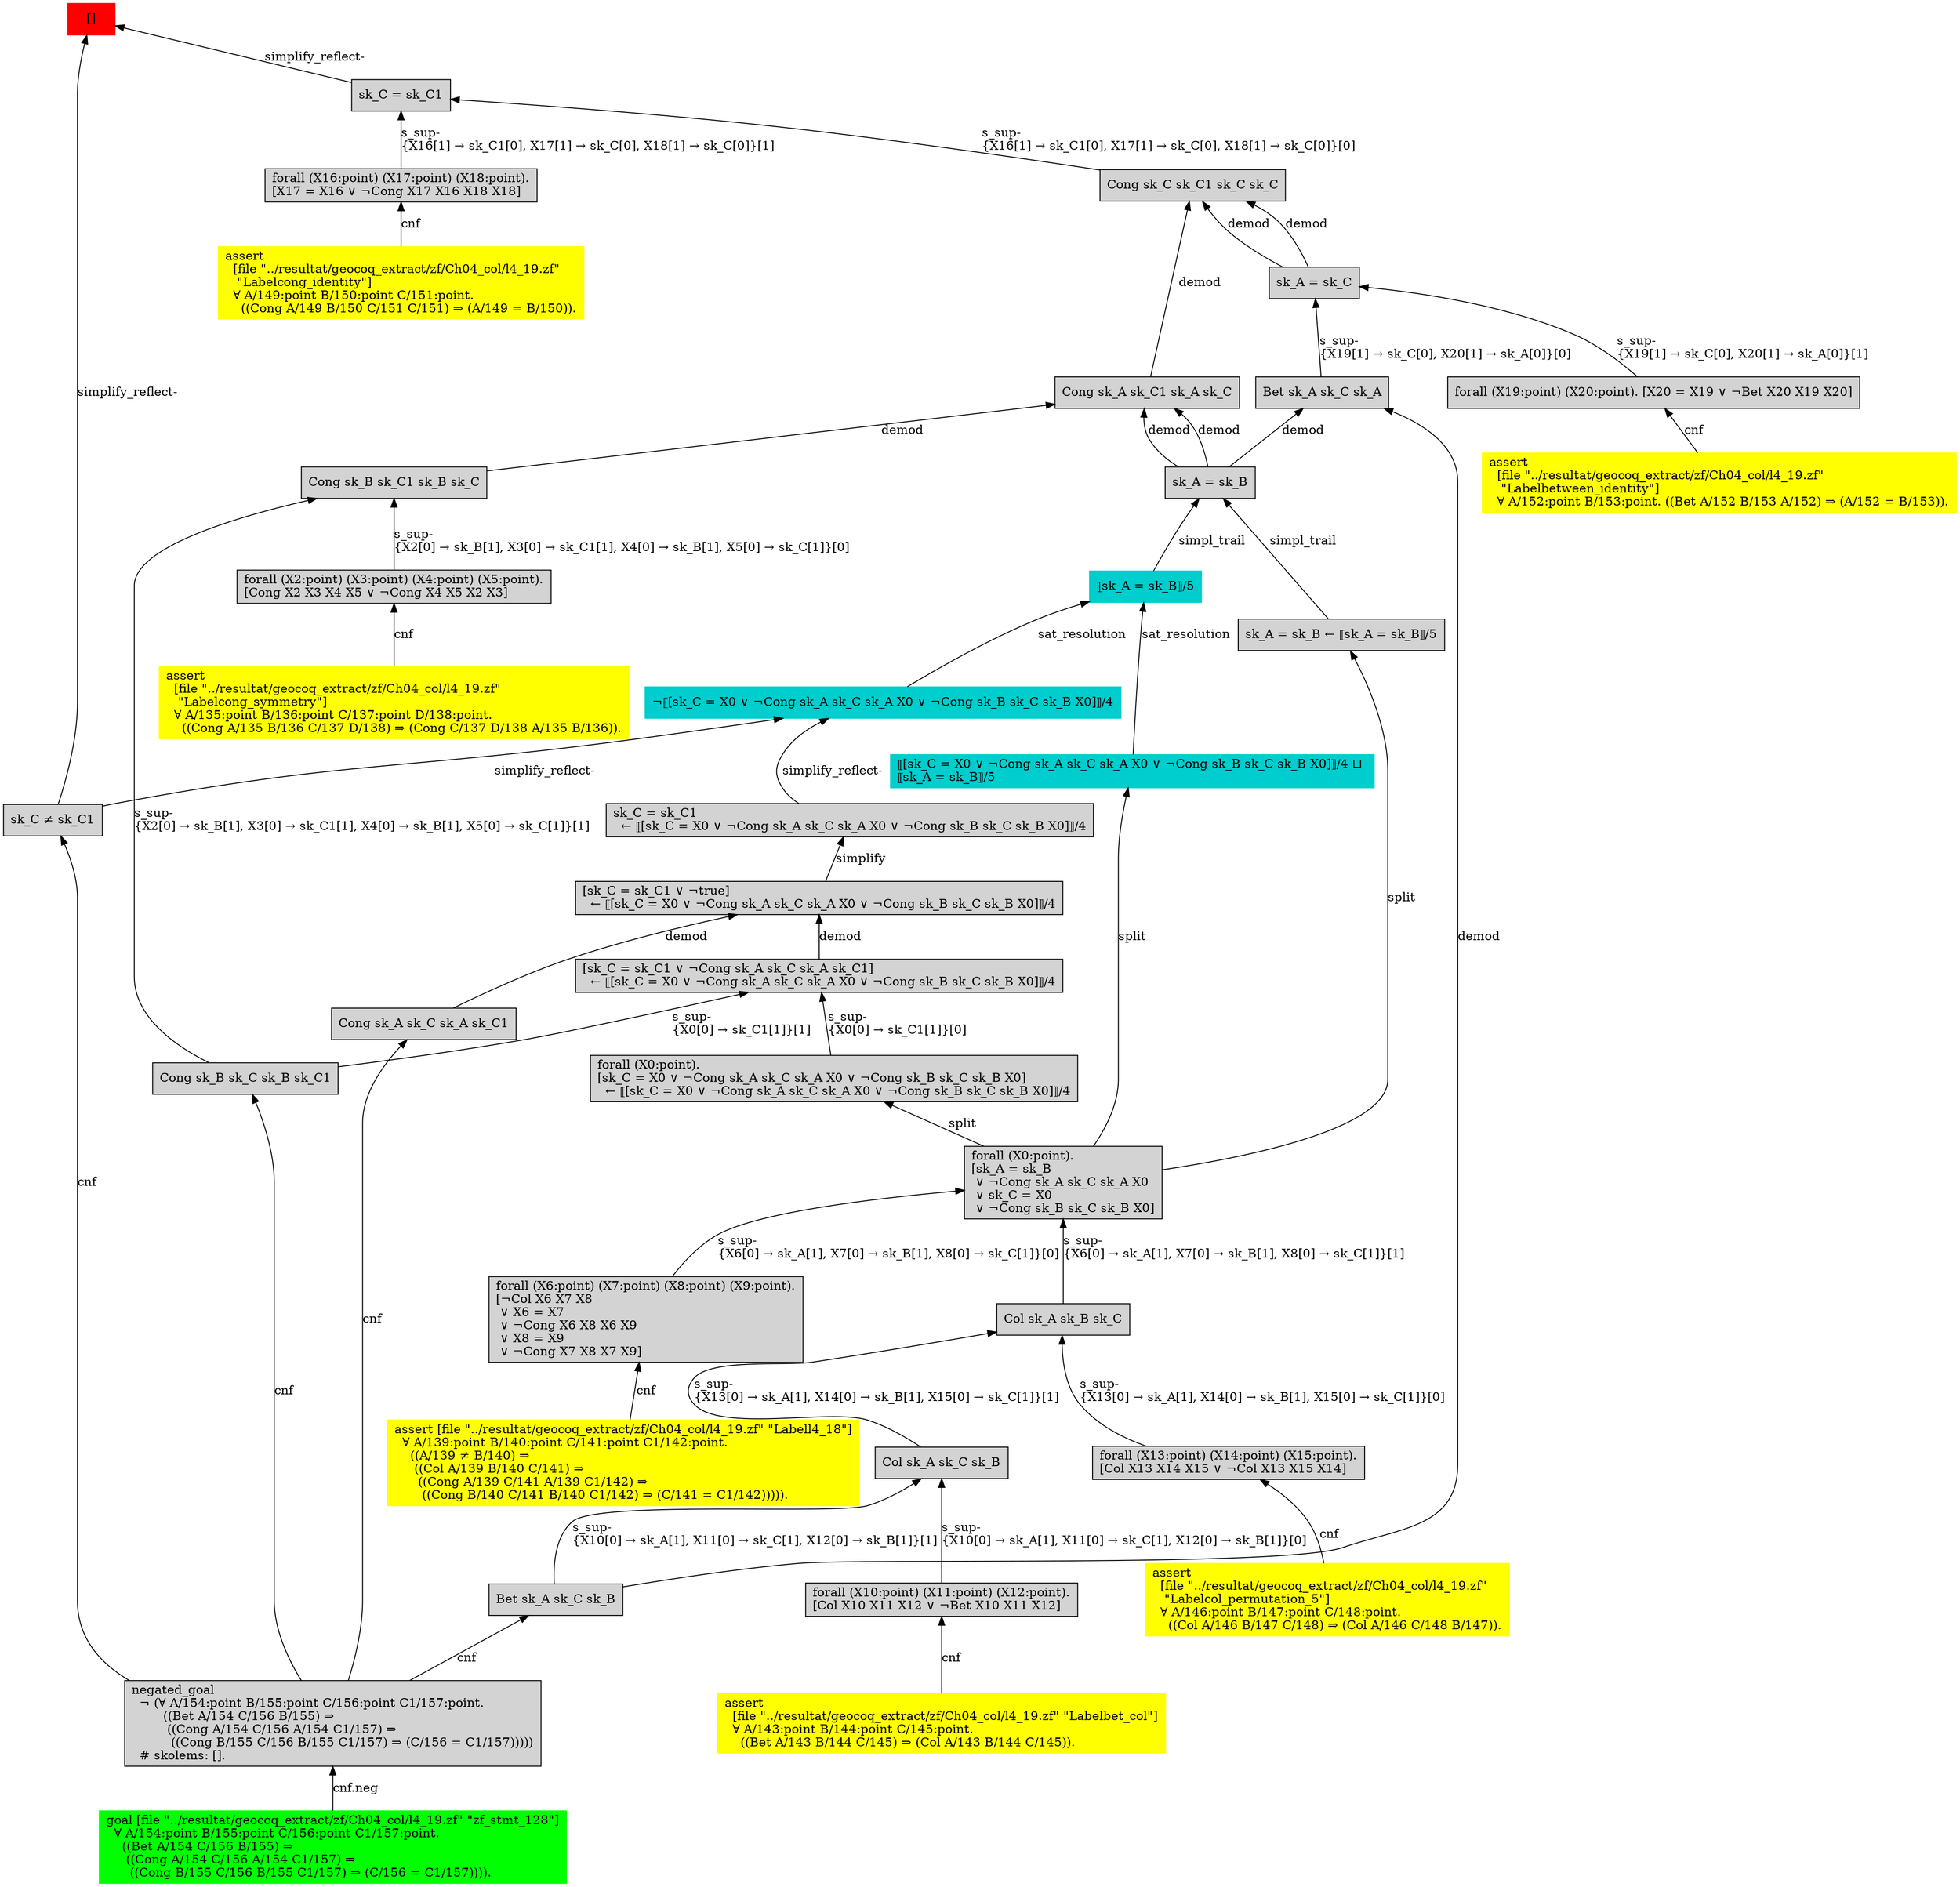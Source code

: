 digraph "unsat_graph" {
  vertex_0 [color=red, label="[]", shape=box, style=filled];
  vertex_0 -> vertex_1 [label="simplify_reflect-", dir="back"];
  vertex_1 [shape=box, label="sk_C ≠ sk_C1\l", style=filled];
  vertex_1 -> vertex_2 [label="cnf", dir="back"];
  vertex_2 [shape=box, label="negated_goal\l  ¬ (∀ A/154:point B/155:point C/156:point C1/157:point.\l        ((Bet A/154 C/156 B/155) ⇒\l         ((Cong A/154 C/156 A/154 C1/157) ⇒\l          ((Cong B/155 C/156 B/155 C1/157) ⇒ (C/156 = C1/157)))))\l  # skolems: [].\l", style=filled];
  vertex_2 -> vertex_3 [label="cnf.neg", dir="back"];
  vertex_3 [color=green, shape=box, label="goal [file \"../resultat/geocoq_extract/zf/Ch04_col/l4_19.zf\" \"zf_stmt_128\"]\l  ∀ A/154:point B/155:point C/156:point C1/157:point.\l    ((Bet A/154 C/156 B/155) ⇒\l     ((Cong A/154 C/156 A/154 C1/157) ⇒\l      ((Cong B/155 C/156 B/155 C1/157) ⇒ (C/156 = C1/157)))).\l", style=filled];
  vertex_0 -> vertex_4 [label="simplify_reflect-", dir="back"];
  vertex_4 [shape=box, label="sk_C = sk_C1\l", style=filled];
  vertex_4 -> vertex_5 [label="s_sup-\l\{X16[1] → sk_C1[0], X17[1] → sk_C[0], X18[1] → sk_C[0]\}[1]\l", dir="back"];
  vertex_5 [shape=box, label="forall (X16:point) (X17:point) (X18:point).\l[X17 = X16 ∨ ¬Cong X17 X16 X18 X18]\l", style=filled];
  vertex_5 -> vertex_6 [label="cnf", dir="back"];
  vertex_6 [color=yellow, shape=box, label="assert\l  [file \"../resultat/geocoq_extract/zf/Ch04_col/l4_19.zf\" \l   \"Labelcong_identity\"]\l  ∀ A/149:point B/150:point C/151:point.\l    ((Cong A/149 B/150 C/151 C/151) ⇒ (A/149 = B/150)).\l", style=filled];
  vertex_4 -> vertex_7 [label="s_sup-\l\{X16[1] → sk_C1[0], X17[1] → sk_C[0], X18[1] → sk_C[0]\}[0]\l", dir="back"];
  vertex_7 [shape=box, label="Cong sk_C sk_C1 sk_C sk_C\l", style=filled];
  vertex_7 -> vertex_8 [label="demod", dir="back"];
  vertex_8 [shape=box, label="sk_A = sk_C\l", style=filled];
  vertex_8 -> vertex_9 [label="s_sup-\l\{X19[1] → sk_C[0], X20[1] → sk_A[0]\}[1]\l", dir="back"];
  vertex_9 [shape=box, label="forall (X19:point) (X20:point). [X20 = X19 ∨ ¬Bet X20 X19 X20]\l", style=filled];
  vertex_9 -> vertex_10 [label="cnf", dir="back"];
  vertex_10 [color=yellow, shape=box, label="assert\l  [file \"../resultat/geocoq_extract/zf/Ch04_col/l4_19.zf\" \l   \"Labelbetween_identity\"]\l  ∀ A/152:point B/153:point. ((Bet A/152 B/153 A/152) ⇒ (A/152 = B/153)).\l", style=filled];
  vertex_8 -> vertex_11 [label="s_sup-\l\{X19[1] → sk_C[0], X20[1] → sk_A[0]\}[0]\l", dir="back"];
  vertex_11 [shape=box, label="Bet sk_A sk_C sk_A\l", style=filled];
  vertex_11 -> vertex_12 [label="demod", dir="back"];
  vertex_12 [shape=box, label="sk_A = sk_B\l", style=filled];
  vertex_12 -> vertex_13 [label="simpl_trail", dir="back"];
  vertex_13 [color=cyan3, shape=box, label="⟦sk_A = sk_B⟧/5\l", style=filled];
  vertex_13 -> vertex_14 [label="sat_resolution", dir="back"];
  vertex_14 [color=cyan3, shape=box, label="¬⟦[sk_C = X0 ∨ ¬Cong sk_A sk_C sk_A X0 ∨ ¬Cong sk_B sk_C sk_B X0]⟧/4\l", style=filled];
  vertex_14 -> vertex_1 [label="simplify_reflect-", dir="back"];
  vertex_14 -> vertex_15 [label="simplify_reflect-", dir="back"];
  vertex_15 [shape=box, label="sk_C = sk_C1\l  ← ⟦[sk_C = X0 ∨ ¬Cong sk_A sk_C sk_A X0 ∨ ¬Cong sk_B sk_C sk_B X0]⟧/4\l", style=filled];
  vertex_15 -> vertex_16 [label="simplify", dir="back"];
  vertex_16 [shape=box, label="[sk_C = sk_C1 ∨ ¬true]\l  ← ⟦[sk_C = X0 ∨ ¬Cong sk_A sk_C sk_A X0 ∨ ¬Cong sk_B sk_C sk_B X0]⟧/4\l", style=filled];
  vertex_16 -> vertex_17 [label="demod", dir="back"];
  vertex_17 [shape=box, label="Cong sk_A sk_C sk_A sk_C1\l", style=filled];
  vertex_17 -> vertex_2 [label="cnf", dir="back"];
  vertex_16 -> vertex_18 [label="demod", dir="back"];
  vertex_18 [shape=box, label="[sk_C = sk_C1 ∨ ¬Cong sk_A sk_C sk_A sk_C1]\l  ← ⟦[sk_C = X0 ∨ ¬Cong sk_A sk_C sk_A X0 ∨ ¬Cong sk_B sk_C sk_B X0]⟧/4\l", style=filled];
  vertex_18 -> vertex_19 [label="s_sup-\l\{X0[0] → sk_C1[1]\}[0]\l", dir="back"];
  vertex_19 [shape=box, label="forall (X0:point).\l[sk_C = X0 ∨ ¬Cong sk_A sk_C sk_A X0 ∨ ¬Cong sk_B sk_C sk_B X0]\l  ← ⟦[sk_C = X0 ∨ ¬Cong sk_A sk_C sk_A X0 ∨ ¬Cong sk_B sk_C sk_B X0]⟧/4\l", style=filled];
  vertex_19 -> vertex_20 [label="split", dir="back"];
  vertex_20 [shape=box, label="forall (X0:point).\l[sk_A = sk_B\l ∨ ¬Cong sk_A sk_C sk_A X0\l ∨ sk_C = X0\l ∨ ¬Cong sk_B sk_C sk_B X0]\l", style=filled];
  vertex_20 -> vertex_21 [label="s_sup-\l\{X6[0] → sk_A[1], X7[0] → sk_B[1], X8[0] → sk_C[1]\}[0]\l", dir="back"];
  vertex_21 [shape=box, label="forall (X6:point) (X7:point) (X8:point) (X9:point).\l[¬Col X6 X7 X8\l ∨ X6 = X7\l ∨ ¬Cong X6 X8 X6 X9\l ∨ X8 = X9\l ∨ ¬Cong X7 X8 X7 X9]\l", style=filled];
  vertex_21 -> vertex_22 [label="cnf", dir="back"];
  vertex_22 [color=yellow, shape=box, label="assert [file \"../resultat/geocoq_extract/zf/Ch04_col/l4_19.zf\" \"Labell4_18\"]\l  ∀ A/139:point B/140:point C/141:point C1/142:point.\l    ((A/139 ≠ B/140) ⇒\l     ((Col A/139 B/140 C/141) ⇒\l      ((Cong A/139 C/141 A/139 C1/142) ⇒\l       ((Cong B/140 C/141 B/140 C1/142) ⇒ (C/141 = C1/142))))).\l", style=filled];
  vertex_20 -> vertex_23 [label="s_sup-\l\{X6[0] → sk_A[1], X7[0] → sk_B[1], X8[0] → sk_C[1]\}[1]\l", dir="back"];
  vertex_23 [shape=box, label="Col sk_A sk_B sk_C\l", style=filled];
  vertex_23 -> vertex_24 [label="s_sup-\l\{X13[0] → sk_A[1], X14[0] → sk_B[1], X15[0] → sk_C[1]\}[0]\l", dir="back"];
  vertex_24 [shape=box, label="forall (X13:point) (X14:point) (X15:point).\l[Col X13 X14 X15 ∨ ¬Col X13 X15 X14]\l", style=filled];
  vertex_24 -> vertex_25 [label="cnf", dir="back"];
  vertex_25 [color=yellow, shape=box, label="assert\l  [file \"../resultat/geocoq_extract/zf/Ch04_col/l4_19.zf\" \l   \"Labelcol_permutation_5\"]\l  ∀ A/146:point B/147:point C/148:point.\l    ((Col A/146 B/147 C/148) ⇒ (Col A/146 C/148 B/147)).\l", style=filled];
  vertex_23 -> vertex_26 [label="s_sup-\l\{X13[0] → sk_A[1], X14[0] → sk_B[1], X15[0] → sk_C[1]\}[1]\l", dir="back"];
  vertex_26 [shape=box, label="Col sk_A sk_C sk_B\l", style=filled];
  vertex_26 -> vertex_27 [label="s_sup-\l\{X10[0] → sk_A[1], X11[0] → sk_C[1], X12[0] → sk_B[1]\}[0]\l", dir="back"];
  vertex_27 [shape=box, label="forall (X10:point) (X11:point) (X12:point).\l[Col X10 X11 X12 ∨ ¬Bet X10 X11 X12]\l", style=filled];
  vertex_27 -> vertex_28 [label="cnf", dir="back"];
  vertex_28 [color=yellow, shape=box, label="assert\l  [file \"../resultat/geocoq_extract/zf/Ch04_col/l4_19.zf\" \"Labelbet_col\"]\l  ∀ A/143:point B/144:point C/145:point.\l    ((Bet A/143 B/144 C/145) ⇒ (Col A/143 B/144 C/145)).\l", style=filled];
  vertex_26 -> vertex_29 [label="s_sup-\l\{X10[0] → sk_A[1], X11[0] → sk_C[1], X12[0] → sk_B[1]\}[1]\l", dir="back"];
  vertex_29 [shape=box, label="Bet sk_A sk_C sk_B\l", style=filled];
  vertex_29 -> vertex_2 [label="cnf", dir="back"];
  vertex_18 -> vertex_30 [label="s_sup-\l\{X0[0] → sk_C1[1]\}[1]\l", dir="back"];
  vertex_30 [shape=box, label="Cong sk_B sk_C sk_B sk_C1\l", style=filled];
  vertex_30 -> vertex_2 [label="cnf", dir="back"];
  vertex_13 -> vertex_31 [label="sat_resolution", dir="back"];
  vertex_31 [color=cyan3, shape=box, label="⟦[sk_C = X0 ∨ ¬Cong sk_A sk_C sk_A X0 ∨ ¬Cong sk_B sk_C sk_B X0]⟧/4 ⊔ \l⟦sk_A = sk_B⟧/5\l", style=filled];
  vertex_31 -> vertex_20 [label="split", dir="back"];
  vertex_12 -> vertex_32 [label="simpl_trail", dir="back"];
  vertex_32 [shape=box, label="sk_A = sk_B ← ⟦sk_A = sk_B⟧/5\l", style=filled];
  vertex_32 -> vertex_20 [label="split", dir="back"];
  vertex_11 -> vertex_29 [label="demod", dir="back"];
  vertex_7 -> vertex_8 [label="demod", dir="back"];
  vertex_7 -> vertex_33 [label="demod", dir="back"];
  vertex_33 [shape=box, label="Cong sk_A sk_C1 sk_A sk_C\l", style=filled];
  vertex_33 -> vertex_12 [label="demod", dir="back"];
  vertex_33 -> vertex_12 [label="demod", dir="back"];
  vertex_33 -> vertex_34 [label="demod", dir="back"];
  vertex_34 [shape=box, label="Cong sk_B sk_C1 sk_B sk_C\l", style=filled];
  vertex_34 -> vertex_35 [label="s_sup-\l\{X2[0] → sk_B[1], X3[0] → sk_C1[1], X4[0] → sk_B[1], X5[0] → sk_C[1]\}[0]\l", dir="back"];
  vertex_35 [shape=box, label="forall (X2:point) (X3:point) (X4:point) (X5:point).\l[Cong X2 X3 X4 X5 ∨ ¬Cong X4 X5 X2 X3]\l", style=filled];
  vertex_35 -> vertex_36 [label="cnf", dir="back"];
  vertex_36 [color=yellow, shape=box, label="assert\l  [file \"../resultat/geocoq_extract/zf/Ch04_col/l4_19.zf\" \l   \"Labelcong_symmetry\"]\l  ∀ A/135:point B/136:point C/137:point D/138:point.\l    ((Cong A/135 B/136 C/137 D/138) ⇒ (Cong C/137 D/138 A/135 B/136)).\l", style=filled];
  vertex_34 -> vertex_30 [label="s_sup-\l\{X2[0] → sk_B[1], X3[0] → sk_C1[1], X4[0] → sk_B[1], X5[0] → sk_C[1]\}[1]\l", dir="back"];
  }


